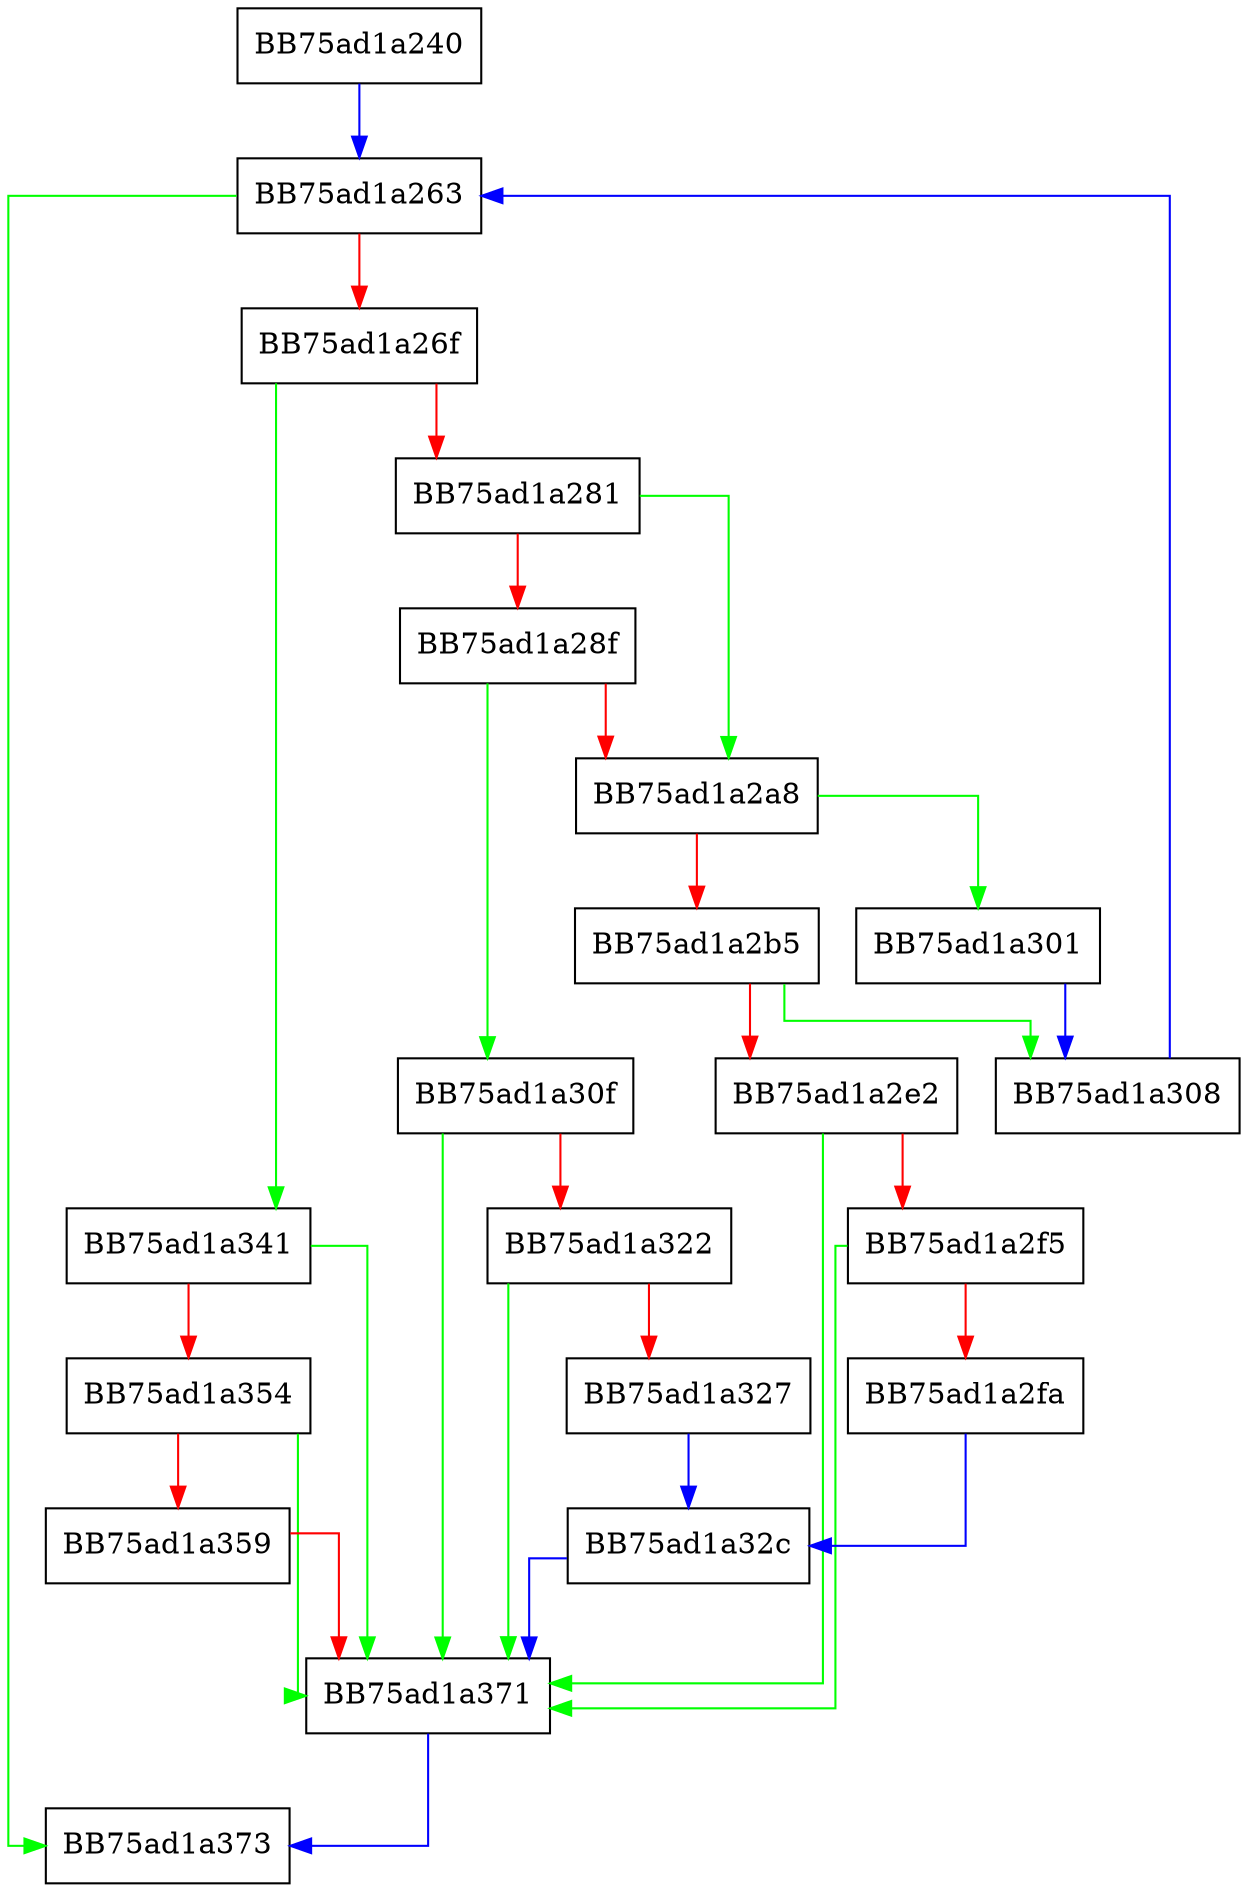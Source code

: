 digraph SetValues_Fix {
  node [shape="box"];
  graph [splines=ortho];
  BB75ad1a240 -> BB75ad1a263 [color="blue"];
  BB75ad1a263 -> BB75ad1a373 [color="green"];
  BB75ad1a263 -> BB75ad1a26f [color="red"];
  BB75ad1a26f -> BB75ad1a341 [color="green"];
  BB75ad1a26f -> BB75ad1a281 [color="red"];
  BB75ad1a281 -> BB75ad1a2a8 [color="green"];
  BB75ad1a281 -> BB75ad1a28f [color="red"];
  BB75ad1a28f -> BB75ad1a30f [color="green"];
  BB75ad1a28f -> BB75ad1a2a8 [color="red"];
  BB75ad1a2a8 -> BB75ad1a301 [color="green"];
  BB75ad1a2a8 -> BB75ad1a2b5 [color="red"];
  BB75ad1a2b5 -> BB75ad1a308 [color="green"];
  BB75ad1a2b5 -> BB75ad1a2e2 [color="red"];
  BB75ad1a2e2 -> BB75ad1a371 [color="green"];
  BB75ad1a2e2 -> BB75ad1a2f5 [color="red"];
  BB75ad1a2f5 -> BB75ad1a371 [color="green"];
  BB75ad1a2f5 -> BB75ad1a2fa [color="red"];
  BB75ad1a2fa -> BB75ad1a32c [color="blue"];
  BB75ad1a301 -> BB75ad1a308 [color="blue"];
  BB75ad1a308 -> BB75ad1a263 [color="blue"];
  BB75ad1a30f -> BB75ad1a371 [color="green"];
  BB75ad1a30f -> BB75ad1a322 [color="red"];
  BB75ad1a322 -> BB75ad1a371 [color="green"];
  BB75ad1a322 -> BB75ad1a327 [color="red"];
  BB75ad1a327 -> BB75ad1a32c [color="blue"];
  BB75ad1a32c -> BB75ad1a371 [color="blue"];
  BB75ad1a341 -> BB75ad1a371 [color="green"];
  BB75ad1a341 -> BB75ad1a354 [color="red"];
  BB75ad1a354 -> BB75ad1a371 [color="green"];
  BB75ad1a354 -> BB75ad1a359 [color="red"];
  BB75ad1a359 -> BB75ad1a371 [color="red"];
  BB75ad1a371 -> BB75ad1a373 [color="blue"];
}